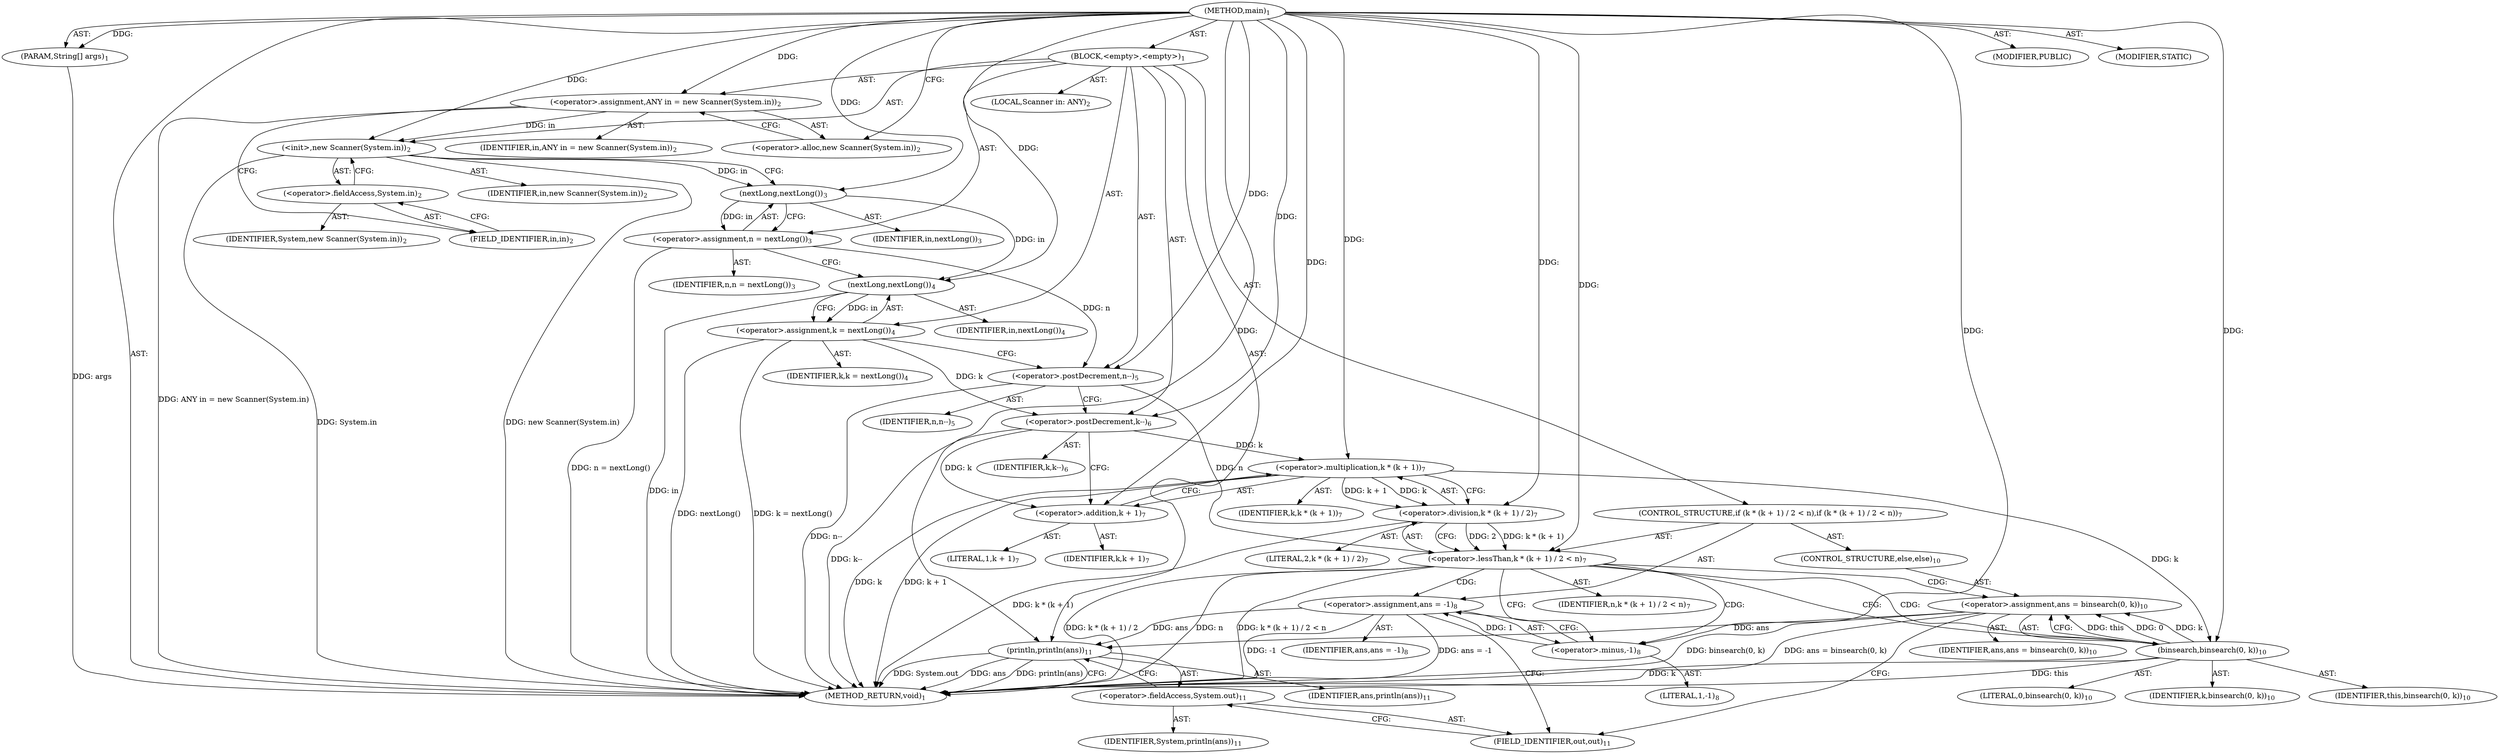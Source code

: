 digraph "main" {  
"19" [label = <(METHOD,main)<SUB>1</SUB>> ]
"20" [label = <(PARAM,String[] args)<SUB>1</SUB>> ]
"21" [label = <(BLOCK,&lt;empty&gt;,&lt;empty&gt;)<SUB>1</SUB>> ]
"4" [label = <(LOCAL,Scanner in: ANY)<SUB>2</SUB>> ]
"22" [label = <(&lt;operator&gt;.assignment,ANY in = new Scanner(System.in))<SUB>2</SUB>> ]
"23" [label = <(IDENTIFIER,in,ANY in = new Scanner(System.in))<SUB>2</SUB>> ]
"24" [label = <(&lt;operator&gt;.alloc,new Scanner(System.in))<SUB>2</SUB>> ]
"25" [label = <(&lt;init&gt;,new Scanner(System.in))<SUB>2</SUB>> ]
"3" [label = <(IDENTIFIER,in,new Scanner(System.in))<SUB>2</SUB>> ]
"26" [label = <(&lt;operator&gt;.fieldAccess,System.in)<SUB>2</SUB>> ]
"27" [label = <(IDENTIFIER,System,new Scanner(System.in))<SUB>2</SUB>> ]
"28" [label = <(FIELD_IDENTIFIER,in,in)<SUB>2</SUB>> ]
"29" [label = <(&lt;operator&gt;.assignment,n = nextLong())<SUB>3</SUB>> ]
"30" [label = <(IDENTIFIER,n,n = nextLong())<SUB>3</SUB>> ]
"31" [label = <(nextLong,nextLong())<SUB>3</SUB>> ]
"32" [label = <(IDENTIFIER,in,nextLong())<SUB>3</SUB>> ]
"33" [label = <(&lt;operator&gt;.assignment,k = nextLong())<SUB>4</SUB>> ]
"34" [label = <(IDENTIFIER,k,k = nextLong())<SUB>4</SUB>> ]
"35" [label = <(nextLong,nextLong())<SUB>4</SUB>> ]
"36" [label = <(IDENTIFIER,in,nextLong())<SUB>4</SUB>> ]
"37" [label = <(&lt;operator&gt;.postDecrement,n--)<SUB>5</SUB>> ]
"38" [label = <(IDENTIFIER,n,n--)<SUB>5</SUB>> ]
"39" [label = <(&lt;operator&gt;.postDecrement,k--)<SUB>6</SUB>> ]
"40" [label = <(IDENTIFIER,k,k--)<SUB>6</SUB>> ]
"41" [label = <(CONTROL_STRUCTURE,if (k * (k + 1) / 2 &lt; n),if (k * (k + 1) / 2 &lt; n))<SUB>7</SUB>> ]
"42" [label = <(&lt;operator&gt;.lessThan,k * (k + 1) / 2 &lt; n)<SUB>7</SUB>> ]
"43" [label = <(&lt;operator&gt;.division,k * (k + 1) / 2)<SUB>7</SUB>> ]
"44" [label = <(&lt;operator&gt;.multiplication,k * (k + 1))<SUB>7</SUB>> ]
"45" [label = <(IDENTIFIER,k,k * (k + 1))<SUB>7</SUB>> ]
"46" [label = <(&lt;operator&gt;.addition,k + 1)<SUB>7</SUB>> ]
"47" [label = <(IDENTIFIER,k,k + 1)<SUB>7</SUB>> ]
"48" [label = <(LITERAL,1,k + 1)<SUB>7</SUB>> ]
"49" [label = <(LITERAL,2,k * (k + 1) / 2)<SUB>7</SUB>> ]
"50" [label = <(IDENTIFIER,n,k * (k + 1) / 2 &lt; n)<SUB>7</SUB>> ]
"51" [label = <(&lt;operator&gt;.assignment,ans = -1)<SUB>8</SUB>> ]
"52" [label = <(IDENTIFIER,ans,ans = -1)<SUB>8</SUB>> ]
"53" [label = <(&lt;operator&gt;.minus,-1)<SUB>8</SUB>> ]
"54" [label = <(LITERAL,1,-1)<SUB>8</SUB>> ]
"55" [label = <(CONTROL_STRUCTURE,else,else)<SUB>10</SUB>> ]
"56" [label = <(&lt;operator&gt;.assignment,ans = binsearch(0, k))<SUB>10</SUB>> ]
"57" [label = <(IDENTIFIER,ans,ans = binsearch(0, k))<SUB>10</SUB>> ]
"58" [label = <(binsearch,binsearch(0, k))<SUB>10</SUB>> ]
"59" [label = <(IDENTIFIER,this,binsearch(0, k))<SUB>10</SUB>> ]
"60" [label = <(LITERAL,0,binsearch(0, k))<SUB>10</SUB>> ]
"61" [label = <(IDENTIFIER,k,binsearch(0, k))<SUB>10</SUB>> ]
"62" [label = <(println,println(ans))<SUB>11</SUB>> ]
"63" [label = <(&lt;operator&gt;.fieldAccess,System.out)<SUB>11</SUB>> ]
"64" [label = <(IDENTIFIER,System,println(ans))<SUB>11</SUB>> ]
"65" [label = <(FIELD_IDENTIFIER,out,out)<SUB>11</SUB>> ]
"66" [label = <(IDENTIFIER,ans,println(ans))<SUB>11</SUB>> ]
"67" [label = <(MODIFIER,PUBLIC)> ]
"68" [label = <(MODIFIER,STATIC)> ]
"69" [label = <(METHOD_RETURN,void)<SUB>1</SUB>> ]
  "19" -> "20"  [ label = "AST: "] 
  "19" -> "21"  [ label = "AST: "] 
  "19" -> "67"  [ label = "AST: "] 
  "19" -> "68"  [ label = "AST: "] 
  "19" -> "69"  [ label = "AST: "] 
  "21" -> "4"  [ label = "AST: "] 
  "21" -> "22"  [ label = "AST: "] 
  "21" -> "25"  [ label = "AST: "] 
  "21" -> "29"  [ label = "AST: "] 
  "21" -> "33"  [ label = "AST: "] 
  "21" -> "37"  [ label = "AST: "] 
  "21" -> "39"  [ label = "AST: "] 
  "21" -> "41"  [ label = "AST: "] 
  "21" -> "62"  [ label = "AST: "] 
  "22" -> "23"  [ label = "AST: "] 
  "22" -> "24"  [ label = "AST: "] 
  "25" -> "3"  [ label = "AST: "] 
  "25" -> "26"  [ label = "AST: "] 
  "26" -> "27"  [ label = "AST: "] 
  "26" -> "28"  [ label = "AST: "] 
  "29" -> "30"  [ label = "AST: "] 
  "29" -> "31"  [ label = "AST: "] 
  "31" -> "32"  [ label = "AST: "] 
  "33" -> "34"  [ label = "AST: "] 
  "33" -> "35"  [ label = "AST: "] 
  "35" -> "36"  [ label = "AST: "] 
  "37" -> "38"  [ label = "AST: "] 
  "39" -> "40"  [ label = "AST: "] 
  "41" -> "42"  [ label = "AST: "] 
  "41" -> "51"  [ label = "AST: "] 
  "41" -> "55"  [ label = "AST: "] 
  "42" -> "43"  [ label = "AST: "] 
  "42" -> "50"  [ label = "AST: "] 
  "43" -> "44"  [ label = "AST: "] 
  "43" -> "49"  [ label = "AST: "] 
  "44" -> "45"  [ label = "AST: "] 
  "44" -> "46"  [ label = "AST: "] 
  "46" -> "47"  [ label = "AST: "] 
  "46" -> "48"  [ label = "AST: "] 
  "51" -> "52"  [ label = "AST: "] 
  "51" -> "53"  [ label = "AST: "] 
  "53" -> "54"  [ label = "AST: "] 
  "55" -> "56"  [ label = "AST: "] 
  "56" -> "57"  [ label = "AST: "] 
  "56" -> "58"  [ label = "AST: "] 
  "58" -> "59"  [ label = "AST: "] 
  "58" -> "60"  [ label = "AST: "] 
  "58" -> "61"  [ label = "AST: "] 
  "62" -> "63"  [ label = "AST: "] 
  "62" -> "66"  [ label = "AST: "] 
  "63" -> "64"  [ label = "AST: "] 
  "63" -> "65"  [ label = "AST: "] 
  "22" -> "28"  [ label = "CFG: "] 
  "25" -> "31"  [ label = "CFG: "] 
  "29" -> "35"  [ label = "CFG: "] 
  "33" -> "37"  [ label = "CFG: "] 
  "37" -> "39"  [ label = "CFG: "] 
  "39" -> "46"  [ label = "CFG: "] 
  "62" -> "69"  [ label = "CFG: "] 
  "24" -> "22"  [ label = "CFG: "] 
  "26" -> "25"  [ label = "CFG: "] 
  "31" -> "29"  [ label = "CFG: "] 
  "35" -> "33"  [ label = "CFG: "] 
  "42" -> "53"  [ label = "CFG: "] 
  "42" -> "58"  [ label = "CFG: "] 
  "51" -> "65"  [ label = "CFG: "] 
  "63" -> "62"  [ label = "CFG: "] 
  "28" -> "26"  [ label = "CFG: "] 
  "43" -> "42"  [ label = "CFG: "] 
  "53" -> "51"  [ label = "CFG: "] 
  "56" -> "65"  [ label = "CFG: "] 
  "65" -> "63"  [ label = "CFG: "] 
  "44" -> "43"  [ label = "CFG: "] 
  "58" -> "56"  [ label = "CFG: "] 
  "46" -> "44"  [ label = "CFG: "] 
  "19" -> "24"  [ label = "CFG: "] 
  "20" -> "69"  [ label = "DDG: args"] 
  "22" -> "69"  [ label = "DDG: ANY in = new Scanner(System.in)"] 
  "25" -> "69"  [ label = "DDG: System.in"] 
  "25" -> "69"  [ label = "DDG: new Scanner(System.in)"] 
  "29" -> "69"  [ label = "DDG: n = nextLong()"] 
  "35" -> "69"  [ label = "DDG: in"] 
  "33" -> "69"  [ label = "DDG: nextLong()"] 
  "33" -> "69"  [ label = "DDG: k = nextLong()"] 
  "37" -> "69"  [ label = "DDG: n--"] 
  "39" -> "69"  [ label = "DDG: k--"] 
  "44" -> "69"  [ label = "DDG: k"] 
  "44" -> "69"  [ label = "DDG: k + 1"] 
  "43" -> "69"  [ label = "DDG: k * (k + 1)"] 
  "42" -> "69"  [ label = "DDG: k * (k + 1) / 2"] 
  "42" -> "69"  [ label = "DDG: n"] 
  "42" -> "69"  [ label = "DDG: k * (k + 1) / 2 &lt; n"] 
  "58" -> "69"  [ label = "DDG: k"] 
  "56" -> "69"  [ label = "DDG: binsearch(0, k)"] 
  "56" -> "69"  [ label = "DDG: ans = binsearch(0, k)"] 
  "51" -> "69"  [ label = "DDG: -1"] 
  "51" -> "69"  [ label = "DDG: ans = -1"] 
  "62" -> "69"  [ label = "DDG: System.out"] 
  "62" -> "69"  [ label = "DDG: ans"] 
  "62" -> "69"  [ label = "DDG: println(ans)"] 
  "58" -> "69"  [ label = "DDG: this"] 
  "19" -> "20"  [ label = "DDG: "] 
  "19" -> "22"  [ label = "DDG: "] 
  "31" -> "29"  [ label = "DDG: in"] 
  "35" -> "33"  [ label = "DDG: in"] 
  "22" -> "25"  [ label = "DDG: in"] 
  "19" -> "25"  [ label = "DDG: "] 
  "29" -> "37"  [ label = "DDG: n"] 
  "19" -> "37"  [ label = "DDG: "] 
  "33" -> "39"  [ label = "DDG: k"] 
  "19" -> "39"  [ label = "DDG: "] 
  "53" -> "51"  [ label = "DDG: 1"] 
  "56" -> "62"  [ label = "DDG: ans"] 
  "51" -> "62"  [ label = "DDG: ans"] 
  "19" -> "62"  [ label = "DDG: "] 
  "25" -> "31"  [ label = "DDG: in"] 
  "19" -> "31"  [ label = "DDG: "] 
  "31" -> "35"  [ label = "DDG: in"] 
  "19" -> "35"  [ label = "DDG: "] 
  "43" -> "42"  [ label = "DDG: k * (k + 1)"] 
  "43" -> "42"  [ label = "DDG: 2"] 
  "37" -> "42"  [ label = "DDG: n"] 
  "19" -> "42"  [ label = "DDG: "] 
  "58" -> "56"  [ label = "DDG: this"] 
  "58" -> "56"  [ label = "DDG: 0"] 
  "58" -> "56"  [ label = "DDG: k"] 
  "44" -> "43"  [ label = "DDG: k"] 
  "44" -> "43"  [ label = "DDG: k + 1"] 
  "19" -> "43"  [ label = "DDG: "] 
  "19" -> "53"  [ label = "DDG: "] 
  "19" -> "44"  [ label = "DDG: "] 
  "39" -> "44"  [ label = "DDG: k"] 
  "19" -> "58"  [ label = "DDG: "] 
  "44" -> "58"  [ label = "DDG: k"] 
  "39" -> "46"  [ label = "DDG: k"] 
  "19" -> "46"  [ label = "DDG: "] 
  "42" -> "56"  [ label = "CDG: "] 
  "42" -> "58"  [ label = "CDG: "] 
  "42" -> "51"  [ label = "CDG: "] 
  "42" -> "53"  [ label = "CDG: "] 
}
